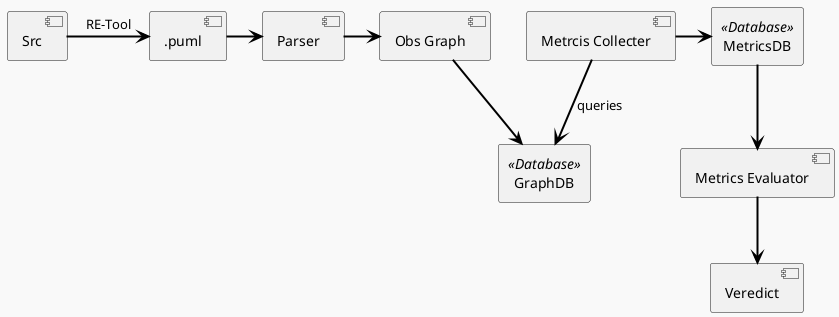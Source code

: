 @startuml ComunicationDiagram
skinparam packageStyle rectangle
skinparam shadowing false
skinparam backgroundColor #F9F9F9
skinparam packageBackgroundColor #DDDDDD
skinparam packageBorderColor #000000
skinparam arrowColor #000000
skinparam arrowThickness 2

package "GraphDB" <<Database>> {
}

package "MetricsDB" <<Database>> {

}

[Src] -> [.puml] : RE-Tool
[.puml] -> [Parser]
[Parser] -> [Obs Graph]
[Obs Graph] --> [GraphDB]
[Metrcis Collecter] --> [GraphDB] : queries
[Metrcis Collecter] -> [MetricsDB]
[MetricsDB] --> [Metrics Evaluator]
[Metrics Evaluator] --> [Veredict]

@enduml